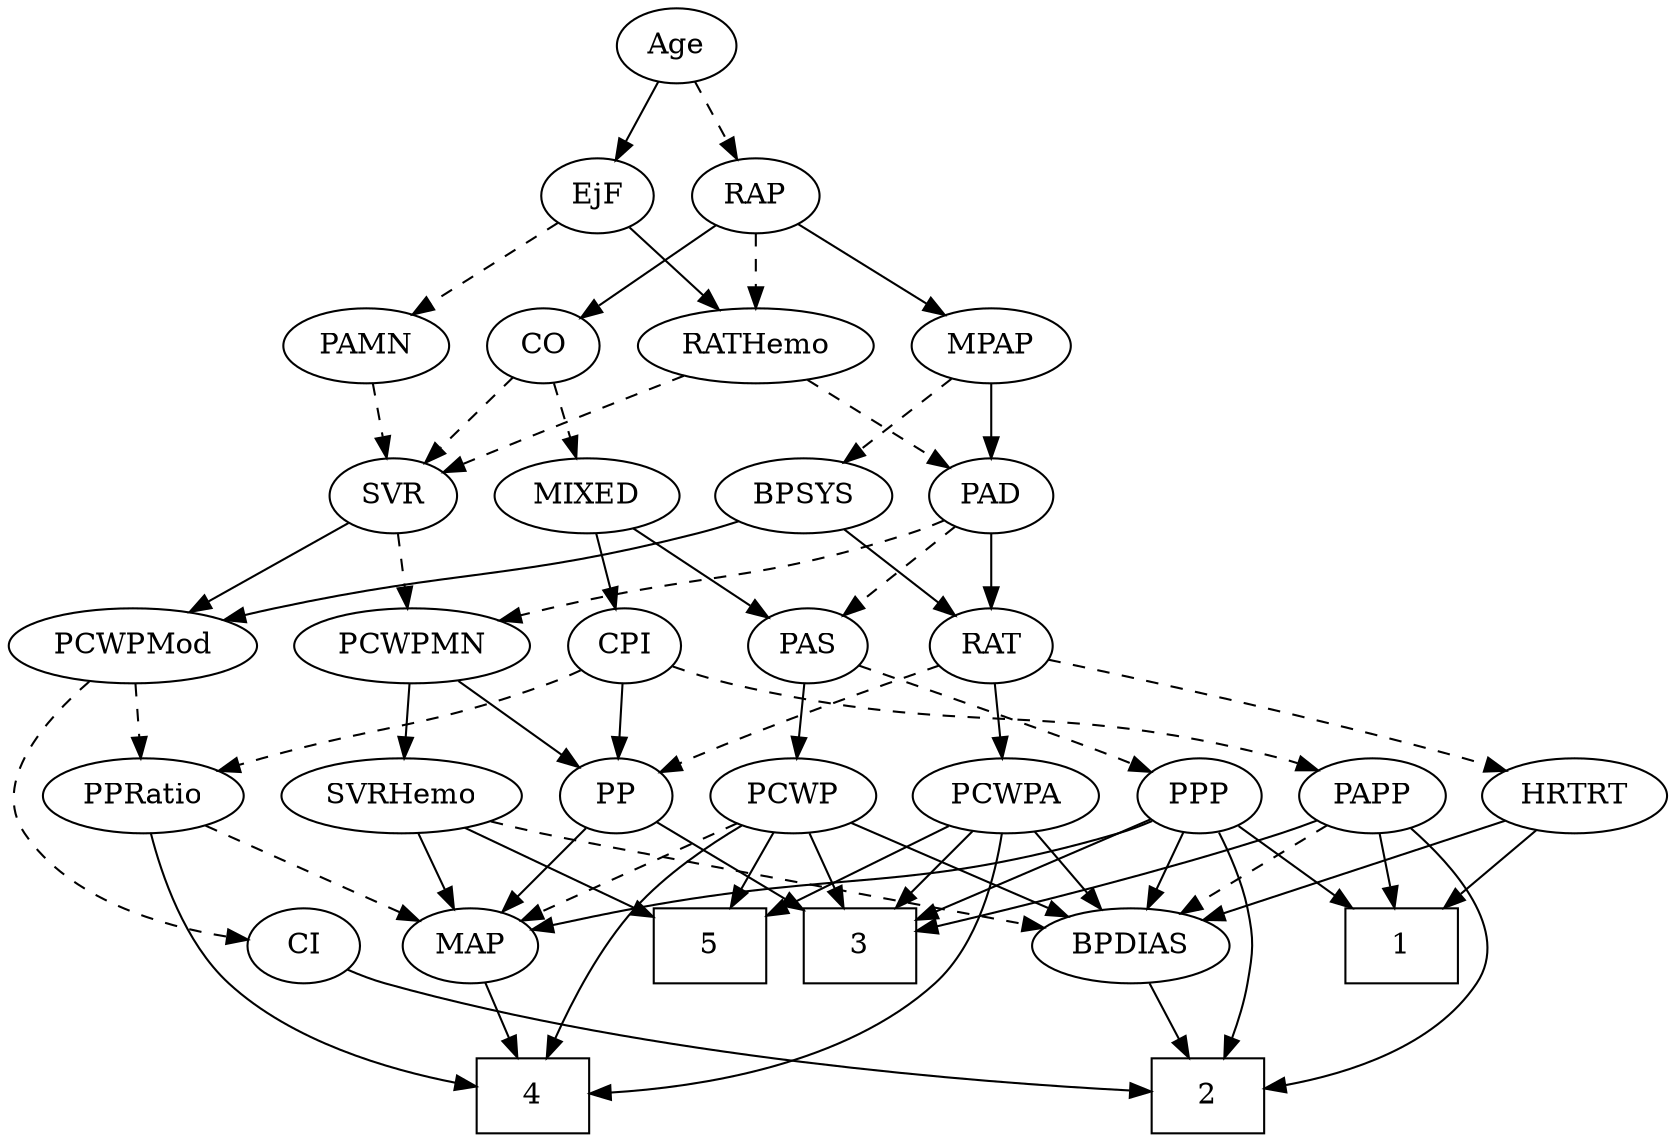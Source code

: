 strict digraph {
	graph [bb="0,0,730.64,540"];
	node [label="\N"];
	1	[height=0.5,
		pos="632,90",
		shape=box,
		width=0.75];
	2	[height=0.5,
		pos="542,18",
		shape=box,
		width=0.75];
	3	[height=0.5,
		pos="382,90",
		shape=box,
		width=0.75];
	4	[height=0.5,
		pos="226,18",
		shape=box,
		width=0.75];
	5	[height=0.5,
		pos="310,90",
		shape=box,
		width=0.75];
	Age	[height=0.5,
		pos="292,522",
		width=0.75];
	EjF	[height=0.5,
		pos="256,450",
		width=0.75];
	Age -> EjF	[pos="e,264.3,467.15 283.65,504.76 279.28,496.28 273.85,485.71 268.95,476.2",
		style=solid];
	RAP	[height=0.5,
		pos="329,450",
		width=0.77632];
	Age -> RAP	[pos="e,320.46,467.15 300.58,504.76 305.06,496.28 310.65,485.71 315.68,476.2",
		style=dashed];
	PAMN	[height=0.5,
		pos="154,378",
		width=1.011];
	EjF -> PAMN	[pos="e,174.53,393.09 237.76,436.49 222.49,426.01 200.44,410.87 182.79,398.76",
		style=dashed];
	RATHemo	[height=0.5,
		pos="329,378",
		width=1.3721];
	EjF -> RATHemo	[pos="e,312.2,395.1 270.77,434.83 280.52,425.49 293.52,413.02 304.76,402.24",
		style=solid];
	MPAP	[height=0.5,
		pos="431,378",
		width=0.97491];
	RAP -> MPAP	[pos="e,410.66,392.96 347.7,436.16 362.89,425.74 384.55,410.87 401.98,398.91",
		style=solid];
	CO	[height=0.5,
		pos="235,378",
		width=0.75];
	RAP -> CO	[pos="e,252.28,391.87 311.31,435.83 297.05,425.21 276.77,410.11 260.71,398.15",
		style=solid];
	RAP -> RATHemo	[pos="e,329,396.1 329,431.7 329,423.98 329,414.71 329,406.11",
		style=dashed];
	MIXED	[height=0.5,
		pos="251,306",
		width=1.1193];
	PAS	[height=0.5,
		pos="350,234",
		width=0.75];
	MIXED -> PAS	[pos="e,332.16,247.61 271.51,290.5 286.61,279.82 307.27,265.21 323.6,253.66",
		style=solid];
	CPI	[height=0.5,
		pos="267,234",
		width=0.75];
	MIXED -> CPI	[pos="e,263.05,252.28 254.87,288.05 256.65,280.26 258.81,270.82 260.81,262.08",
		style=solid];
	BPSYS	[height=0.5,
		pos="347,306",
		width=1.0471];
	MPAP -> BPSYS	[pos="e,365.07,322.07 413.18,362.15 401.46,352.38 385.92,339.43 372.84,328.54",
		style=dashed];
	PAD	[height=0.5,
		pos="431,306",
		width=0.79437];
	MPAP -> PAD	[pos="e,431,324.1 431,359.7 431,351.98 431,342.71 431,334.11",
		style=solid];
	RAT	[height=0.5,
		pos="431,234",
		width=0.75827];
	BPSYS -> RAT	[pos="e,414.79,248.5 365.22,289.81 377.45,279.62 393.69,266.09 406.97,255.02",
		style=solid];
	PCWPMod	[height=0.5,
		pos="51.995,234",
		width=1.4443];
	BPSYS -> PCWPMod	[pos="e,90.596,246.27 318.39,293.85 312.37,291.73 306.02,289.66 300,288 218.39,265.54 195.38,271.38 113,252 108.9,251.04 104.67,249.98 \
100.43,248.89",
		style=solid];
	PAD -> PAS	[pos="e,365.81,248.67 414.6,290.83 402.81,280.64 386.74,266.75 373.57,255.37",
		style=dashed];
	PAD -> RAT	[pos="e,431,252.1 431,287.7 431,279.98 431,270.71 431,262.11",
		style=solid];
	PCWPMN	[height=0.5,
		pos="172,234",
		width=1.3902];
	PAD -> PCWPMN	[pos="e,209.35,246.15 409.4,294.14 404.42,291.9 399.09,289.71 394,288 323.67,264.38 302.9,270.28 231,252 227.15,251.02 223.18,249.97 219.2,\
248.89",
		style=dashed];
	CO -> MIXED	[pos="e,247.05,324.28 238.87,360.05 240.65,352.26 242.81,342.82 244.81,334.08",
		style=dashed];
	SVR	[height=0.5,
		pos="165,306",
		width=0.77632];
	CO -> SVR	[pos="e,179.48,321.49 220.49,362.5 210.73,352.73 197.69,339.69 186.7,328.7",
		style=dashed];
	PPP	[height=0.5,
		pos="525,162",
		width=0.75];
	PAS -> PPP	[pos="e,503.8,173.34 373.03,224.27 411.07,209.85 483.41,182.38 489,180 490.81,179.23 492.66,178.42 494.53,177.59",
		style=dashed];
	PCWP	[height=0.5,
		pos="343,162",
		width=0.97491];
	PAS -> PCWP	[pos="e,344.71,180.1 348.27,215.7 347.49,207.98 346.57,198.71 345.71,190.11",
		style=solid];
	PAMN -> SVR	[pos="e,162.31,324.1 156.71,359.7 157.93,351.98 159.38,342.71 160.73,334.11",
		style=dashed];
	RATHemo -> PAD	[pos="e,412.32,319.81 351.13,361.81 366.55,351.23 387.23,337.04 403.68,325.75",
		style=dashed];
	RATHemo -> SVR	[pos="e,187.24,317.38 297.29,364.13 271.52,353.58 234.27,338.14 202,324 200.2,323.21 198.36,322.4 196.5,321.57",
		style=dashed];
	PP	[height=0.5,
		pos="263,162",
		width=0.75];
	CPI -> PP	[pos="e,263.97,180.1 266.01,215.7 265.57,207.98 265.04,198.71 264.54,190.11",
		style=solid];
	PPRatio	[height=0.5,
		pos="59.995,162",
		width=1.1013];
	CPI -> PPRatio	[pos="e,90.242,173.74 245.91,222.38 241.07,220.13 235.9,217.87 231,216 178.17,195.87 162.83,197.27 109,180 106.05,179.05 103.01,178.06 \
99.951,177.04",
		style=dashed];
	PAPP	[height=0.5,
		pos="602,162",
		width=0.88464];
	CPI -> PAPP	[pos="e,578.06,174.09 289.66,223.76 297.29,220.93 305.92,218.03 314,216 421.6,188.99 454.04,209.47 561,180 563.47,179.32 565.99,178.53 \
568.5,177.67",
		style=dashed];
	PCWPA	[height=0.5,
		pos="438,162",
		width=1.1555];
	RAT -> PCWPA	[pos="e,436.28,180.1 432.73,215.7 433.5,207.98 434.42,198.71 435.28,190.11",
		style=solid];
	RAT -> PP	[pos="e,284.22,173.28 407.93,224.22 381.45,214.02 336.79,196.5 299,180 297.19,179.21 295.34,178.39 293.48,177.55",
		style=dashed];
	HRTRT	[height=0.5,
		pos="691,162",
		width=1.1013];
	RAT -> HRTRT	[pos="e,661.18,174.05 456.66,227.42 496.75,218.51 576.52,200.03 643,180 645.77,179.16 648.63,178.26 651.49,177.33",
		style=dashed];
	SVR -> PCWPMod	[pos="e,76.28,250.04 145.57,292.97 128.93,282.66 104.62,267.6 84.949,255.41",
		style=solid];
	SVR -> PCWPMN	[pos="e,170.28,252.1 166.73,287.7 167.5,279.98 168.42,270.71 169.28,262.11",
		style=dashed];
	PCWPMod -> PPRatio	[pos="e,58.041,180.1 53.973,215.7 54.855,207.98 55.914,198.71 56.897,190.11",
		style=dashed];
	CI	[height=0.5,
		pos="119,90",
		width=0.75];
	PCWPMod -> CI	[pos="e,93.243,95.575 35.126,216.95 17.995,198.64 -4.0305,168.11 10.995,144 26.724,118.76 58.365,105.2 83.353,98.138",
		style=dashed];
	PCWPA -> 3	[pos="e,395.69,108.12 425.01,144.76 418.21,136.27 409.74,125.68 402.11,116.15",
		style=solid];
	PCWPA -> 4	[pos="e,253.28,18.295 439.03,143.86 439.26,123.96 436.46,91.376 418,72 377.67,29.676 306.87,20.139 263.43,18.542",
		style=solid];
	PCWPA -> 5	[pos="e,337.26,105.91 413.32,147.5 394.25,137.07 367.57,122.49 346.1,110.75",
		style=solid];
	BPDIAS	[height=0.5,
		pos="507,90",
		width=1.1735];
	PCWPA -> BPDIAS	[pos="e,491.4,106.82 453.65,145.12 462.65,135.99 474.12,124.36 484.11,114.22",
		style=solid];
	SVRHemo	[height=0.5,
		pos="168,162",
		width=1.3902];
	PCWPMN -> SVRHemo	[pos="e,168.97,180.1 171.01,215.7 170.57,207.98 170.04,198.71 169.54,190.11",
		style=solid];
	PCWPMN -> PP	[pos="e,245.91,176.14 192.19,217.46 205.67,207.09 223.5,193.38 237.89,182.31",
		style=solid];
	SVRHemo -> 5	[pos="e,282.62,104.5 196.39,147 218.54,136.08 249.47,120.84 273.46,109.01",
		style=solid];
	SVRHemo -> BPDIAS	[pos="e,469.32,98.217 204.99,149.76 212.26,147.72 219.84,145.7 227,144 311.04,124.02 333.13,124.1 418,108 431.42,105.45 445.98,102.68 \
459.36,100.12",
		style=dashed];
	MAP	[height=0.5,
		pos="196,90",
		width=0.84854];
	SVRHemo -> MAP	[pos="e,189.28,107.79 174.77,144.05 178.01,135.97 181.95,126.12 185.55,117.11",
		style=solid];
	BPDIAS -> 2	[pos="e,533.36,36.275 515.47,72.055 519.49,64.007 524.39,54.205 528.88,45.226",
		style=solid];
	MAP -> 4	[pos="e,218.52,36.447 203.1,72.411 206.52,64.454 210.69,54.722 214.53,45.756",
		style=solid];
	PP -> 3	[pos="e,354.75,107.03 282.65,149.44 299.78,139.36 325.08,124.48 345.86,112.26",
		style=solid];
	PP -> MAP	[pos="e,210.32,105.97 249.11,146.5 239.98,136.96 227.85,124.28 217.49,113.46",
		style=solid];
	PPP -> 1	[pos="e,605.96,108.03 543.63,148.81 558.45,139.11 579.59,125.28 597.48,113.58",
		style=solid];
	PPP -> 2	[pos="e,549.71,36.296 537.62,145.88 545.15,135.83 554,121.97 558,108 563.87,87.463 558.98,63.617 553.11,45.78",
		style=solid];
	PPP -> 3	[pos="e,409.05,104.24 503.9,150.67 481.38,139.65 445.29,121.98 418.22,108.73",
		style=solid];
	PPP -> BPDIAS	[pos="e,511.44,108.28 520.64,144.05 518.63,136.26 516.21,126.82 513.96,118.08",
		style=solid];
	PPP -> MAP	[pos="e,224.09,97.469 504.45,150.11 499.49,147.82 494.14,145.61 489,144 396.54,115.04 369.13,126.32 274,108 260.89,105.48 246.62,102.45 \
233.9,99.649",
		style=solid];
	PPRatio -> 4	[pos="e,198.92,21.574 59.911,143.73 60.738,124.01 65.029,91.9 82.995,72 110.29,41.765 156.43,28.729 188.9,23.14",
		style=solid];
	PPRatio -> MAP	[pos="e,173.57,102.54 85.257,148 107.64,136.48 140.4,119.61 164.49,107.22",
		style=dashed];
	PCWP -> 3	[pos="e,372.28,108.45 352.24,144.41 356.77,136.28 362.32,126.31 367.41,117.18",
		style=solid];
	PCWP -> 4	[pos="e,232.62,36.038 321.14,147.72 306.5,138.03 287.51,123.87 274,108 257.98,89.19 245.07,64.169 236.69,45.448",
		style=solid];
	PCWP -> 5	[pos="e,318.22,108.45 335.17,144.41 331.42,136.45 326.84,126.72 322.61,117.76",
		style=solid];
	PCWP -> BPDIAS	[pos="e,478.23,103.28 369.34,149.75 396.22,138.28 438.21,120.36 468.75,107.32",
		style=solid];
	PCWP -> MAP	[pos="e,219.11,102.01 318.06,149.13 293.29,137.33 255.21,119.2 228.18,106.32",
		style=dashed];
	CI -> 2	[pos="e,514.75,19.998 139.71,78.187 144.92,75.836 150.57,73.582 156,72 280.46,35.727 434.92,24.06 504.69,20.487",
		style=solid];
	PAPP -> 1	[pos="e,624.52,108.45 609.1,144.41 612.52,136.45 616.69,126.72 620.53,117.76",
		style=solid];
	PAPP -> 2	[pos="e,569.14,21.793 625.22,149.45 640.46,140.46 659.16,126.42 668,108 674.91,93.573 676.85,85.328 668,72 648.38,42.469 608.75,29.356 \
579.15,23.555",
		style=solid];
	PAPP -> 3	[pos="e,409.27,98.115 577.44,150.33 572.06,148.13 566.37,145.9 561,144 512.55,126.84 455.43,110.6 418.98,100.73",
		style=solid];
	PAPP -> BPDIAS	[pos="e,527.37,106.01 583.23,147.17 569.63,137.15 551,123.43 535.57,112.05",
		style=dashed];
	HRTRT -> 1	[pos="e,646.43,108.12 677.31,144.76 670.08,136.18 661.04,125.46 652.95,115.86",
		style=solid];
	HRTRT -> BPDIAS	[pos="e,537.4,102.57 661.43,149.75 630.46,137.97 581.61,119.38 547.15,106.28",
		style=solid];
}
